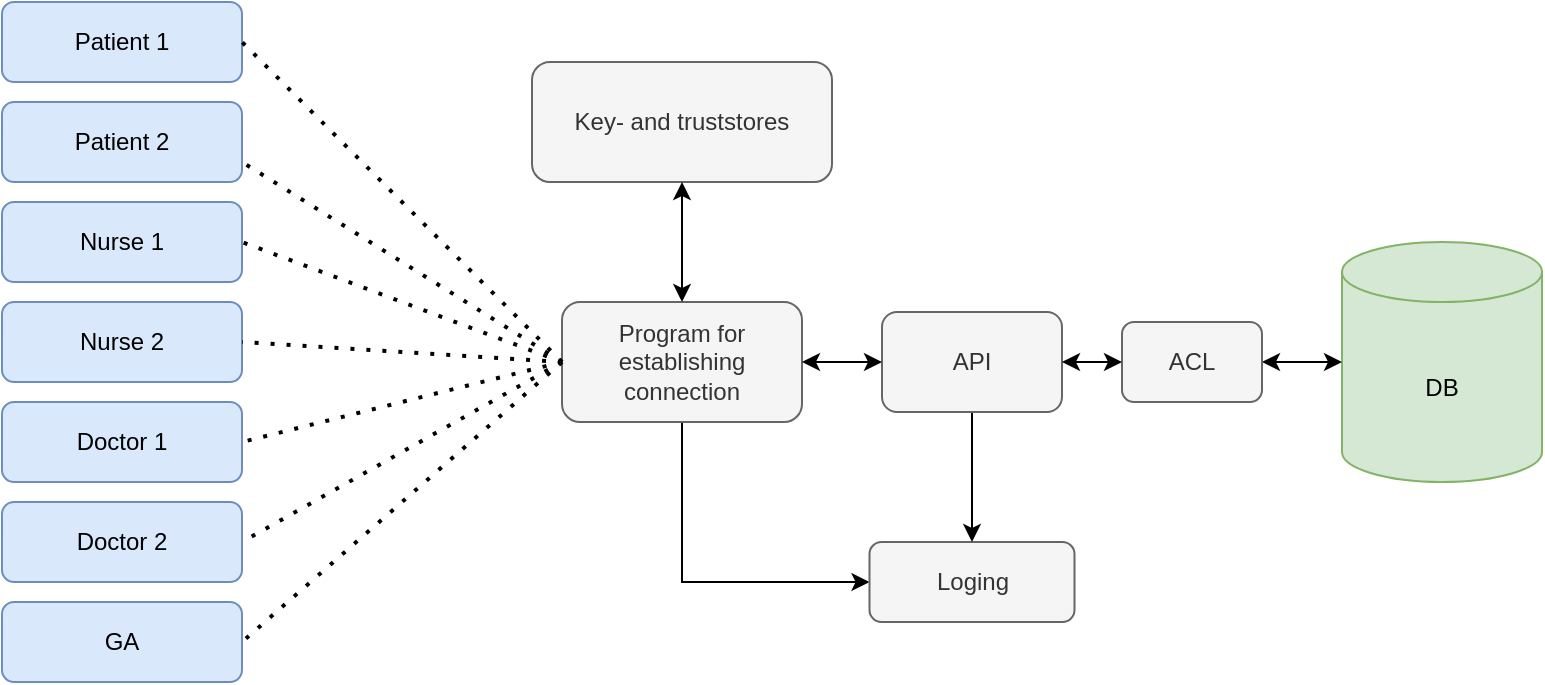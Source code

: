 <mxfile version="14.2.9" type="device"><diagram id="-oLOrYyTNosbKCr9sbo6" name="Page-1"><mxGraphModel dx="786" dy="523" grid="1" gridSize="10" guides="1" tooltips="1" connect="1" arrows="1" fold="1" page="1" pageScale="1" pageWidth="827" pageHeight="1169" math="0" shadow="0"><root><mxCell id="0"/><mxCell id="1" parent="0"/><mxCell id="z5AqJtGRFdwneAQV9YyV-1" value="Patient 1" style="rounded=1;whiteSpace=wrap;html=1;fillColor=#dae8fc;strokeColor=#6c8ebf;" vertex="1" parent="1"><mxGeometry x="30" y="50" width="120" height="40" as="geometry"/></mxCell><mxCell id="z5AqJtGRFdwneAQV9YyV-2" value="Patient 2" style="rounded=1;whiteSpace=wrap;html=1;fillColor=#dae8fc;strokeColor=#6c8ebf;" vertex="1" parent="1"><mxGeometry x="30" y="100" width="120" height="40" as="geometry"/></mxCell><mxCell id="z5AqJtGRFdwneAQV9YyV-3" value="Nurse 1" style="rounded=1;whiteSpace=wrap;html=1;fillColor=#dae8fc;strokeColor=#6c8ebf;" vertex="1" parent="1"><mxGeometry x="30" y="150" width="120" height="40" as="geometry"/></mxCell><mxCell id="z5AqJtGRFdwneAQV9YyV-4" value="Nurse 2" style="rounded=1;whiteSpace=wrap;html=1;fillColor=#dae8fc;strokeColor=#6c8ebf;" vertex="1" parent="1"><mxGeometry x="30" y="200" width="120" height="40" as="geometry"/></mxCell><mxCell id="z5AqJtGRFdwneAQV9YyV-7" value="Doctor 1" style="rounded=1;whiteSpace=wrap;html=1;fillColor=#dae8fc;strokeColor=#6c8ebf;" vertex="1" parent="1"><mxGeometry x="30" y="250" width="120" height="40" as="geometry"/></mxCell><mxCell id="z5AqJtGRFdwneAQV9YyV-8" value="Doctor 2" style="rounded=1;whiteSpace=wrap;html=1;fillColor=#dae8fc;strokeColor=#6c8ebf;" vertex="1" parent="1"><mxGeometry x="30" y="300" width="120" height="40" as="geometry"/></mxCell><mxCell id="z5AqJtGRFdwneAQV9YyV-9" value="GA" style="rounded=1;whiteSpace=wrap;html=1;fillColor=#dae8fc;strokeColor=#6c8ebf;" vertex="1" parent="1"><mxGeometry x="30" y="350" width="120" height="40" as="geometry"/></mxCell><mxCell id="z5AqJtGRFdwneAQV9YyV-49" style="edgeStyle=orthogonalEdgeStyle;rounded=0;orthogonalLoop=1;jettySize=auto;html=1;exitX=0.5;exitY=1;exitDx=0;exitDy=0;entryX=0;entryY=0.5;entryDx=0;entryDy=0;" edge="1" parent="1" source="z5AqJtGRFdwneAQV9YyV-11" target="z5AqJtGRFdwneAQV9YyV-38"><mxGeometry relative="1" as="geometry"/></mxCell><mxCell id="z5AqJtGRFdwneAQV9YyV-11" value="Program for establishing connection" style="rounded=1;whiteSpace=wrap;html=1;fillColor=#f5f5f5;strokeColor=#666666;fontColor=#333333;" vertex="1" parent="1"><mxGeometry x="310" y="200" width="120" height="60" as="geometry"/></mxCell><mxCell id="z5AqJtGRFdwneAQV9YyV-12" value="DB" style="shape=cylinder3;whiteSpace=wrap;html=1;boundedLbl=1;backgroundOutline=1;size=15;fillColor=#d5e8d4;strokeColor=#82b366;" vertex="1" parent="1"><mxGeometry x="700" y="170" width="100" height="120" as="geometry"/></mxCell><mxCell id="z5AqJtGRFdwneAQV9YyV-14" value="Key- and truststores" style="rounded=1;whiteSpace=wrap;html=1;fillColor=#f5f5f5;strokeColor=#666666;fontColor=#333333;" vertex="1" parent="1"><mxGeometry x="295" y="80" width="150" height="60" as="geometry"/></mxCell><mxCell id="z5AqJtGRFdwneAQV9YyV-16" value="" style="endArrow=none;dashed=1;html=1;dashPattern=1 3;strokeWidth=2;entryX=1;entryY=0.5;entryDx=0;entryDy=0;exitX=0;exitY=0.5;exitDx=0;exitDy=0;" edge="1" parent="1" source="z5AqJtGRFdwneAQV9YyV-11" target="z5AqJtGRFdwneAQV9YyV-1"><mxGeometry width="50" height="50" relative="1" as="geometry"><mxPoint x="380" y="290" as="sourcePoint"/><mxPoint x="430" y="240" as="targetPoint"/></mxGeometry></mxCell><mxCell id="z5AqJtGRFdwneAQV9YyV-17" value="" style="endArrow=none;dashed=1;html=1;dashPattern=1 3;strokeWidth=2;entryX=1;entryY=0.75;entryDx=0;entryDy=0;exitX=0;exitY=0.5;exitDx=0;exitDy=0;" edge="1" parent="1" source="z5AqJtGRFdwneAQV9YyV-11" target="z5AqJtGRFdwneAQV9YyV-2"><mxGeometry width="50" height="50" relative="1" as="geometry"><mxPoint x="380" y="290" as="sourcePoint"/><mxPoint x="430" y="240" as="targetPoint"/></mxGeometry></mxCell><mxCell id="z5AqJtGRFdwneAQV9YyV-18" value="" style="endArrow=none;dashed=1;html=1;dashPattern=1 3;strokeWidth=2;entryX=1;entryY=0.5;entryDx=0;entryDy=0;exitX=0;exitY=0.5;exitDx=0;exitDy=0;" edge="1" parent="1" source="z5AqJtGRFdwneAQV9YyV-11" target="z5AqJtGRFdwneAQV9YyV-4"><mxGeometry width="50" height="50" relative="1" as="geometry"><mxPoint x="270" y="210" as="sourcePoint"/><mxPoint x="430" y="240" as="targetPoint"/></mxGeometry></mxCell><mxCell id="z5AqJtGRFdwneAQV9YyV-19" value="" style="endArrow=none;dashed=1;html=1;dashPattern=1 3;strokeWidth=2;entryX=1;entryY=0.5;entryDx=0;entryDy=0;exitX=0;exitY=0.5;exitDx=0;exitDy=0;" edge="1" parent="1" source="z5AqJtGRFdwneAQV9YyV-11" target="z5AqJtGRFdwneAQV9YyV-7"><mxGeometry width="50" height="50" relative="1" as="geometry"><mxPoint x="380" y="290" as="sourcePoint"/><mxPoint x="430" y="240" as="targetPoint"/></mxGeometry></mxCell><mxCell id="z5AqJtGRFdwneAQV9YyV-20" value="" style="endArrow=none;dashed=1;html=1;dashPattern=1 3;strokeWidth=2;entryX=1;entryY=0.5;entryDx=0;entryDy=0;exitX=0;exitY=0.5;exitDx=0;exitDy=0;" edge="1" parent="1" source="z5AqJtGRFdwneAQV9YyV-11" target="z5AqJtGRFdwneAQV9YyV-8"><mxGeometry width="50" height="50" relative="1" as="geometry"><mxPoint x="380" y="290" as="sourcePoint"/><mxPoint x="430" y="240" as="targetPoint"/></mxGeometry></mxCell><mxCell id="z5AqJtGRFdwneAQV9YyV-21" value="" style="endArrow=none;dashed=1;html=1;dashPattern=1 3;strokeWidth=2;entryX=1;entryY=0.5;entryDx=0;entryDy=0;exitX=0;exitY=0.5;exitDx=0;exitDy=0;" edge="1" parent="1" source="z5AqJtGRFdwneAQV9YyV-11" target="z5AqJtGRFdwneAQV9YyV-9"><mxGeometry width="50" height="50" relative="1" as="geometry"><mxPoint x="380" y="290" as="sourcePoint"/><mxPoint x="430" y="240" as="targetPoint"/></mxGeometry></mxCell><mxCell id="z5AqJtGRFdwneAQV9YyV-35" value="" style="endArrow=classic;startArrow=classic;html=1;entryX=0;entryY=0.5;entryDx=0;entryDy=0;entryPerimeter=0;" edge="1" parent="1" source="z5AqJtGRFdwneAQV9YyV-13" target="z5AqJtGRFdwneAQV9YyV-12"><mxGeometry width="50" height="50" relative="1" as="geometry"><mxPoint x="590" y="230" as="sourcePoint"/><mxPoint x="430" y="240" as="targetPoint"/></mxGeometry></mxCell><mxCell id="z5AqJtGRFdwneAQV9YyV-36" value="" style="endArrow=classic;startArrow=classic;html=1;entryX=0.5;entryY=1;entryDx=0;entryDy=0;" edge="1" parent="1" target="z5AqJtGRFdwneAQV9YyV-14"><mxGeometry width="50" height="50" relative="1" as="geometry"><mxPoint x="370" y="200" as="sourcePoint"/><mxPoint x="430" y="240" as="targetPoint"/></mxGeometry></mxCell><mxCell id="z5AqJtGRFdwneAQV9YyV-37" value="" style="endArrow=none;dashed=1;html=1;dashPattern=1 3;strokeWidth=2;entryX=1;entryY=0.5;entryDx=0;entryDy=0;exitX=0;exitY=0.5;exitDx=0;exitDy=0;" edge="1" parent="1" source="z5AqJtGRFdwneAQV9YyV-11" target="z5AqJtGRFdwneAQV9YyV-3"><mxGeometry width="50" height="50" relative="1" as="geometry"><mxPoint x="380" y="290" as="sourcePoint"/><mxPoint x="430" y="240" as="targetPoint"/></mxGeometry></mxCell><mxCell id="z5AqJtGRFdwneAQV9YyV-38" value="Loging" style="rounded=1;whiteSpace=wrap;html=1;fillColor=#f5f5f5;strokeColor=#666666;fontColor=#333333;" vertex="1" parent="1"><mxGeometry x="463.75" y="320" width="102.5" height="40" as="geometry"/></mxCell><mxCell id="z5AqJtGRFdwneAQV9YyV-13" value="ACL" style="rounded=1;whiteSpace=wrap;html=1;fillColor=#f5f5f5;strokeColor=#666666;fontColor=#333333;" vertex="1" parent="1"><mxGeometry x="590" y="210" width="70" height="40" as="geometry"/></mxCell><mxCell id="z5AqJtGRFdwneAQV9YyV-50" style="edgeStyle=orthogonalEdgeStyle;rounded=0;orthogonalLoop=1;jettySize=auto;html=1;exitX=0.5;exitY=1;exitDx=0;exitDy=0;entryX=0.5;entryY=0;entryDx=0;entryDy=0;" edge="1" parent="1" source="z5AqJtGRFdwneAQV9YyV-43" target="z5AqJtGRFdwneAQV9YyV-38"><mxGeometry relative="1" as="geometry"/></mxCell><mxCell id="z5AqJtGRFdwneAQV9YyV-43" value="API" style="rounded=1;whiteSpace=wrap;html=1;fillColor=#f5f5f5;strokeColor=#666666;fontColor=#333333;" vertex="1" parent="1"><mxGeometry x="470" y="205" width="90" height="50" as="geometry"/></mxCell><mxCell id="z5AqJtGRFdwneAQV9YyV-45" value="" style="endArrow=classic;startArrow=classic;html=1;entryX=0;entryY=0.5;entryDx=0;entryDy=0;exitX=1;exitY=0.5;exitDx=0;exitDy=0;" edge="1" parent="1" source="z5AqJtGRFdwneAQV9YyV-43" target="z5AqJtGRFdwneAQV9YyV-13"><mxGeometry width="50" height="50" relative="1" as="geometry"><mxPoint x="550" y="229.5" as="sourcePoint"/><mxPoint x="590" y="229.5" as="targetPoint"/></mxGeometry></mxCell><mxCell id="z5AqJtGRFdwneAQV9YyV-47" value="" style="endArrow=classic;startArrow=classic;html=1;entryX=1;entryY=0.5;entryDx=0;entryDy=0;exitX=0;exitY=0.5;exitDx=0;exitDy=0;" edge="1" parent="1" source="z5AqJtGRFdwneAQV9YyV-43" target="z5AqJtGRFdwneAQV9YyV-11"><mxGeometry width="50" height="50" relative="1" as="geometry"><mxPoint x="680" y="250" as="sourcePoint"/><mxPoint x="720" y="250" as="targetPoint"/></mxGeometry></mxCell></root></mxGraphModel></diagram></mxfile>